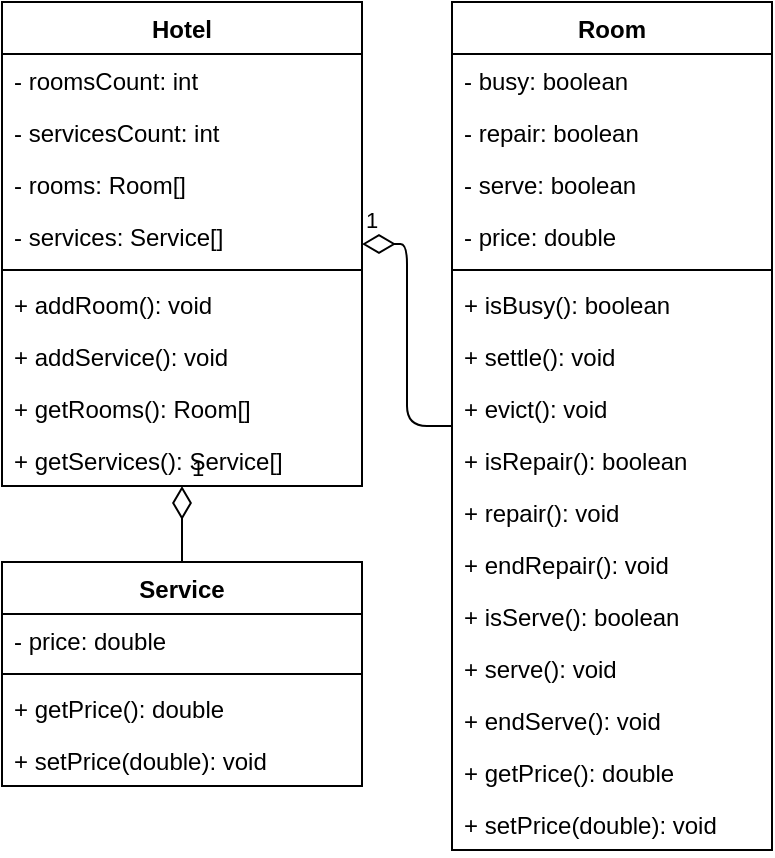<mxfile version="13.0.1" type="device"><diagram name="Page-1" id="c4acf3e9-155e-7222-9cf6-157b1a14988f"><mxGraphModel dx="1021" dy="529" grid="1" gridSize="10" guides="1" tooltips="1" connect="1" arrows="1" fold="1" page="1" pageScale="1" pageWidth="850" pageHeight="1100" background="#ffffff" math="0" shadow="0"><root><mxCell id="0"/><mxCell id="1" parent="0"/><mxCell id="7ABSJVlr1BB8b-h0hKVi-38" value="1" style="endArrow=none;html=1;endSize=12;startArrow=diamondThin;startSize=14;startFill=0;edgeStyle=orthogonalEdgeStyle;align=left;verticalAlign=bottom;endFill=0;" parent="1" source="7ABSJVlr1BB8b-h0hKVi-1" target="7ABSJVlr1BB8b-h0hKVi-5" edge="1"><mxGeometry x="-1" y="3" relative="1" as="geometry"><mxPoint x="443" y="390" as="sourcePoint"/><mxPoint x="603" y="390" as="targetPoint"/></mxGeometry></mxCell><mxCell id="7ABSJVlr1BB8b-h0hKVi-39" value="1" style="endArrow=none;html=1;endSize=12;startArrow=diamondThin;startSize=14;startFill=0;edgeStyle=orthogonalEdgeStyle;align=left;verticalAlign=bottom;endFill=0;" parent="1" source="7ABSJVlr1BB8b-h0hKVi-1" target="7ABSJVlr1BB8b-h0hKVi-9" edge="1"><mxGeometry x="-1" y="3" relative="1" as="geometry"><mxPoint x="443" y="440" as="sourcePoint"/><mxPoint x="603" y="440" as="targetPoint"/></mxGeometry></mxCell><mxCell id="7ABSJVlr1BB8b-h0hKVi-1" value="Hotel" style="swimlane;fontStyle=1;align=center;verticalAlign=top;childLayout=stackLayout;horizontal=1;startSize=26;horizontalStack=0;resizeParent=1;resizeParentMax=0;resizeLast=0;collapsible=1;marginBottom=0;" parent="1" vertex="1"><mxGeometry x="233" y="190" width="180" height="242" as="geometry"/></mxCell><mxCell id="7ABSJVlr1BB8b-h0hKVi-18" value="- roomsCount: int" style="text;strokeColor=none;fillColor=none;align=left;verticalAlign=top;spacingLeft=4;spacingRight=4;overflow=hidden;rotatable=0;points=[[0,0.5],[1,0.5]];portConstraint=eastwest;" parent="7ABSJVlr1BB8b-h0hKVi-1" vertex="1"><mxGeometry y="26" width="180" height="26" as="geometry"/></mxCell><mxCell id="7ABSJVlr1BB8b-h0hKVi-19" value="- servicesCount: int" style="text;strokeColor=none;fillColor=none;align=left;verticalAlign=top;spacingLeft=4;spacingRight=4;overflow=hidden;rotatable=0;points=[[0,0.5],[1,0.5]];portConstraint=eastwest;" parent="7ABSJVlr1BB8b-h0hKVi-1" vertex="1"><mxGeometry y="52" width="180" height="26" as="geometry"/></mxCell><mxCell id="7ABSJVlr1BB8b-h0hKVi-20" value="- rooms: Room[]" style="text;strokeColor=none;fillColor=none;align=left;verticalAlign=top;spacingLeft=4;spacingRight=4;overflow=hidden;rotatable=0;points=[[0,0.5],[1,0.5]];portConstraint=eastwest;" parent="7ABSJVlr1BB8b-h0hKVi-1" vertex="1"><mxGeometry y="78" width="180" height="26" as="geometry"/></mxCell><mxCell id="7ABSJVlr1BB8b-h0hKVi-21" value="- services: Service[]" style="text;strokeColor=none;fillColor=none;align=left;verticalAlign=top;spacingLeft=4;spacingRight=4;overflow=hidden;rotatable=0;points=[[0,0.5],[1,0.5]];portConstraint=eastwest;" parent="7ABSJVlr1BB8b-h0hKVi-1" vertex="1"><mxGeometry y="104" width="180" height="26" as="geometry"/></mxCell><mxCell id="7ABSJVlr1BB8b-h0hKVi-3" value="" style="line;strokeWidth=1;fillColor=none;align=left;verticalAlign=middle;spacingTop=-1;spacingLeft=3;spacingRight=3;rotatable=0;labelPosition=right;points=[];portConstraint=eastwest;" parent="7ABSJVlr1BB8b-h0hKVi-1" vertex="1"><mxGeometry y="130" width="180" height="8" as="geometry"/></mxCell><mxCell id="7ABSJVlr1BB8b-h0hKVi-4" value="+ addRoom(): void" style="text;strokeColor=none;fillColor=none;align=left;verticalAlign=top;spacingLeft=4;spacingRight=4;overflow=hidden;rotatable=0;points=[[0,0.5],[1,0.5]];portConstraint=eastwest;" parent="7ABSJVlr1BB8b-h0hKVi-1" vertex="1"><mxGeometry y="138" width="180" height="26" as="geometry"/></mxCell><mxCell id="EdULrOr674_RusXiLtSl-2" value="+ addService(): void" style="text;strokeColor=none;fillColor=none;align=left;verticalAlign=top;spacingLeft=4;spacingRight=4;overflow=hidden;rotatable=0;points=[[0,0.5],[1,0.5]];portConstraint=eastwest;" vertex="1" parent="7ABSJVlr1BB8b-h0hKVi-1"><mxGeometry y="164" width="180" height="26" as="geometry"/></mxCell><mxCell id="7ABSJVlr1BB8b-h0hKVi-15" value="+ getRooms(): Room[]" style="text;strokeColor=none;fillColor=none;align=left;verticalAlign=top;spacingLeft=4;spacingRight=4;overflow=hidden;rotatable=0;points=[[0,0.5],[1,0.5]];portConstraint=eastwest;" parent="7ABSJVlr1BB8b-h0hKVi-1" vertex="1"><mxGeometry y="190" width="180" height="26" as="geometry"/></mxCell><mxCell id="7ABSJVlr1BB8b-h0hKVi-24" value="+ getServices(): Service[]" style="text;strokeColor=none;fillColor=none;align=left;verticalAlign=top;spacingLeft=4;spacingRight=4;overflow=hidden;rotatable=0;points=[[0,0.5],[1,0.5]];portConstraint=eastwest;" parent="7ABSJVlr1BB8b-h0hKVi-1" vertex="1"><mxGeometry y="216" width="180" height="26" as="geometry"/></mxCell><mxCell id="7ABSJVlr1BB8b-h0hKVi-9" value="Service" style="swimlane;fontStyle=1;align=center;verticalAlign=top;childLayout=stackLayout;horizontal=1;startSize=26;horizontalStack=0;resizeParent=1;resizeParentMax=0;resizeLast=0;collapsible=1;marginBottom=0;" parent="1" vertex="1"><mxGeometry x="233" y="470" width="180" height="112" as="geometry"/></mxCell><mxCell id="7ABSJVlr1BB8b-h0hKVi-37" value="- price: double" style="text;strokeColor=none;fillColor=none;align=left;verticalAlign=top;spacingLeft=4;spacingRight=4;overflow=hidden;rotatable=0;points=[[0,0.5],[1,0.5]];portConstraint=eastwest;" parent="7ABSJVlr1BB8b-h0hKVi-9" vertex="1"><mxGeometry y="26" width="180" height="26" as="geometry"/></mxCell><mxCell id="7ABSJVlr1BB8b-h0hKVi-11" value="" style="line;strokeWidth=1;fillColor=none;align=left;verticalAlign=middle;spacingTop=-1;spacingLeft=3;spacingRight=3;rotatable=0;labelPosition=right;points=[];portConstraint=eastwest;" parent="7ABSJVlr1BB8b-h0hKVi-9" vertex="1"><mxGeometry y="52" width="180" height="8" as="geometry"/></mxCell><mxCell id="7ABSJVlr1BB8b-h0hKVi-12" value="+ getPrice(): double" style="text;strokeColor=none;fillColor=none;align=left;verticalAlign=top;spacingLeft=4;spacingRight=4;overflow=hidden;rotatable=0;points=[[0,0.5],[1,0.5]];portConstraint=eastwest;" parent="7ABSJVlr1BB8b-h0hKVi-9" vertex="1"><mxGeometry y="60" width="180" height="26" as="geometry"/></mxCell><mxCell id="EdULrOr674_RusXiLtSl-12" value="+ setPrice(double): void" style="text;strokeColor=none;fillColor=none;align=left;verticalAlign=top;spacingLeft=4;spacingRight=4;overflow=hidden;rotatable=0;points=[[0,0.5],[1,0.5]];portConstraint=eastwest;" vertex="1" parent="7ABSJVlr1BB8b-h0hKVi-9"><mxGeometry y="86" width="180" height="26" as="geometry"/></mxCell><mxCell id="7ABSJVlr1BB8b-h0hKVi-5" value="Room" style="swimlane;fontStyle=1;align=center;verticalAlign=top;childLayout=stackLayout;horizontal=1;startSize=26;horizontalStack=0;resizeParent=1;resizeParentMax=0;resizeLast=0;collapsible=1;marginBottom=0;" parent="1" vertex="1"><mxGeometry x="458" y="190" width="160" height="424" as="geometry"/></mxCell><mxCell id="7ABSJVlr1BB8b-h0hKVi-27" value="- busy: boolean" style="text;strokeColor=none;fillColor=none;align=left;verticalAlign=top;spacingLeft=4;spacingRight=4;overflow=hidden;rotatable=0;points=[[0,0.5],[1,0.5]];portConstraint=eastwest;" parent="7ABSJVlr1BB8b-h0hKVi-5" vertex="1"><mxGeometry y="26" width="160" height="26" as="geometry"/></mxCell><mxCell id="7ABSJVlr1BB8b-h0hKVi-28" value="- repair: boolean" style="text;strokeColor=none;fillColor=none;align=left;verticalAlign=top;spacingLeft=4;spacingRight=4;overflow=hidden;rotatable=0;points=[[0,0.5],[1,0.5]];portConstraint=eastwest;" parent="7ABSJVlr1BB8b-h0hKVi-5" vertex="1"><mxGeometry y="52" width="160" height="26" as="geometry"/></mxCell><mxCell id="7ABSJVlr1BB8b-h0hKVi-29" value="- serve: boolean" style="text;strokeColor=none;fillColor=none;align=left;verticalAlign=top;spacingLeft=4;spacingRight=4;overflow=hidden;rotatable=0;points=[[0,0.5],[1,0.5]];portConstraint=eastwest;" parent="7ABSJVlr1BB8b-h0hKVi-5" vertex="1"><mxGeometry y="78" width="160" height="26" as="geometry"/></mxCell><mxCell id="7ABSJVlr1BB8b-h0hKVi-30" value="- price: double" style="text;strokeColor=none;fillColor=none;align=left;verticalAlign=top;spacingLeft=4;spacingRight=4;overflow=hidden;rotatable=0;points=[[0,0.5],[1,0.5]];portConstraint=eastwest;" parent="7ABSJVlr1BB8b-h0hKVi-5" vertex="1"><mxGeometry y="104" width="160" height="26" as="geometry"/></mxCell><mxCell id="7ABSJVlr1BB8b-h0hKVi-7" value="" style="line;strokeWidth=1;fillColor=none;align=left;verticalAlign=middle;spacingTop=-1;spacingLeft=3;spacingRight=3;rotatable=0;labelPosition=right;points=[];portConstraint=eastwest;" parent="7ABSJVlr1BB8b-h0hKVi-5" vertex="1"><mxGeometry y="130" width="160" height="8" as="geometry"/></mxCell><mxCell id="7ABSJVlr1BB8b-h0hKVi-32" value="+ isBusy(): boolean" style="text;strokeColor=none;fillColor=none;align=left;verticalAlign=top;spacingLeft=4;spacingRight=4;overflow=hidden;rotatable=0;points=[[0,0.5],[1,0.5]];portConstraint=eastwest;" parent="7ABSJVlr1BB8b-h0hKVi-5" vertex="1"><mxGeometry y="138" width="160" height="26" as="geometry"/></mxCell><mxCell id="EdULrOr674_RusXiLtSl-4" value="+ settle(): void" style="text;strokeColor=none;fillColor=none;align=left;verticalAlign=top;spacingLeft=4;spacingRight=4;overflow=hidden;rotatable=0;points=[[0,0.5],[1,0.5]];portConstraint=eastwest;" vertex="1" parent="7ABSJVlr1BB8b-h0hKVi-5"><mxGeometry y="164" width="160" height="26" as="geometry"/></mxCell><mxCell id="EdULrOr674_RusXiLtSl-3" value="+ evict(): void" style="text;strokeColor=none;fillColor=none;align=left;verticalAlign=top;spacingLeft=4;spacingRight=4;overflow=hidden;rotatable=0;points=[[0,0.5],[1,0.5]];portConstraint=eastwest;" vertex="1" parent="7ABSJVlr1BB8b-h0hKVi-5"><mxGeometry y="190" width="160" height="26" as="geometry"/></mxCell><mxCell id="7ABSJVlr1BB8b-h0hKVi-33" value="+ isRepair(): boolean" style="text;strokeColor=none;fillColor=none;align=left;verticalAlign=top;spacingLeft=4;spacingRight=4;overflow=hidden;rotatable=0;points=[[0,0.5],[1,0.5]];portConstraint=eastwest;" parent="7ABSJVlr1BB8b-h0hKVi-5" vertex="1"><mxGeometry y="216" width="160" height="26" as="geometry"/></mxCell><mxCell id="EdULrOr674_RusXiLtSl-5" value="+ repair(): void" style="text;strokeColor=none;fillColor=none;align=left;verticalAlign=top;spacingLeft=4;spacingRight=4;overflow=hidden;rotatable=0;points=[[0,0.5],[1,0.5]];portConstraint=eastwest;" vertex="1" parent="7ABSJVlr1BB8b-h0hKVi-5"><mxGeometry y="242" width="160" height="26" as="geometry"/></mxCell><mxCell id="EdULrOr674_RusXiLtSl-6" value="+ endRepair(): void" style="text;strokeColor=none;fillColor=none;align=left;verticalAlign=top;spacingLeft=4;spacingRight=4;overflow=hidden;rotatable=0;points=[[0,0.5],[1,0.5]];portConstraint=eastwest;" vertex="1" parent="7ABSJVlr1BB8b-h0hKVi-5"><mxGeometry y="268" width="160" height="26" as="geometry"/></mxCell><mxCell id="EdULrOr674_RusXiLtSl-7" value="+ isServe(): boolean" style="text;strokeColor=none;fillColor=none;align=left;verticalAlign=top;spacingLeft=4;spacingRight=4;overflow=hidden;rotatable=0;points=[[0,0.5],[1,0.5]];portConstraint=eastwest;" vertex="1" parent="7ABSJVlr1BB8b-h0hKVi-5"><mxGeometry y="294" width="160" height="26" as="geometry"/></mxCell><mxCell id="EdULrOr674_RusXiLtSl-8" value="+ serve(): void" style="text;strokeColor=none;fillColor=none;align=left;verticalAlign=top;spacingLeft=4;spacingRight=4;overflow=hidden;rotatable=0;points=[[0,0.5],[1,0.5]];portConstraint=eastwest;" vertex="1" parent="7ABSJVlr1BB8b-h0hKVi-5"><mxGeometry y="320" width="160" height="26" as="geometry"/></mxCell><mxCell id="EdULrOr674_RusXiLtSl-9" value="+ endServe(): void" style="text;strokeColor=none;fillColor=none;align=left;verticalAlign=top;spacingLeft=4;spacingRight=4;overflow=hidden;rotatable=0;points=[[0,0.5],[1,0.5]];portConstraint=eastwest;" vertex="1" parent="7ABSJVlr1BB8b-h0hKVi-5"><mxGeometry y="346" width="160" height="26" as="geometry"/></mxCell><mxCell id="EdULrOr674_RusXiLtSl-10" value="+ getPrice(): double" style="text;strokeColor=none;fillColor=none;align=left;verticalAlign=top;spacingLeft=4;spacingRight=4;overflow=hidden;rotatable=0;points=[[0,0.5],[1,0.5]];portConstraint=eastwest;" vertex="1" parent="7ABSJVlr1BB8b-h0hKVi-5"><mxGeometry y="372" width="160" height="26" as="geometry"/></mxCell><mxCell id="EdULrOr674_RusXiLtSl-11" value="+ setPrice(double): void" style="text;strokeColor=none;fillColor=none;align=left;verticalAlign=top;spacingLeft=4;spacingRight=4;overflow=hidden;rotatable=0;points=[[0,0.5],[1,0.5]];portConstraint=eastwest;" vertex="1" parent="7ABSJVlr1BB8b-h0hKVi-5"><mxGeometry y="398" width="160" height="26" as="geometry"/></mxCell></root></mxGraphModel></diagram></mxfile>